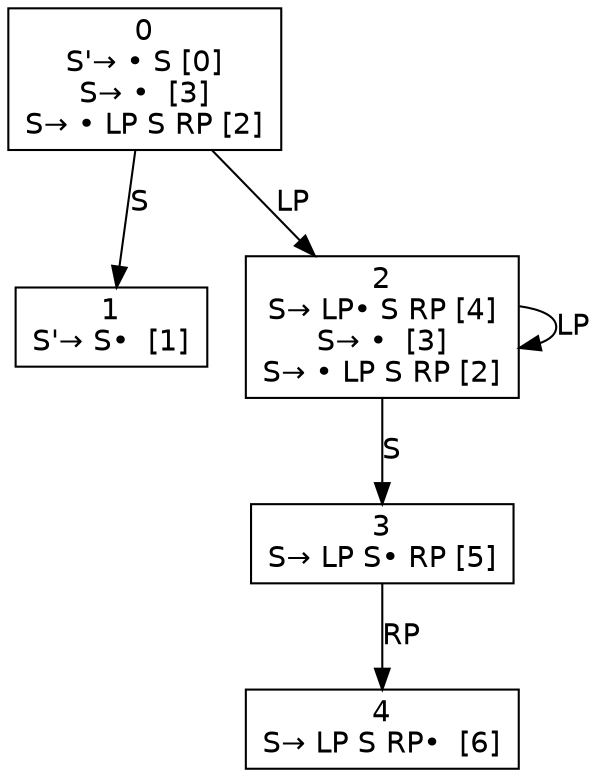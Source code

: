digraph d{
node [fontname=Helvetica,shape=box];
edge [fontname=Helvetica];
n0 [label=<0<br />S'→ • S [0]<br />S→ •  [3]<br />S→ • LP S RP [2]>];
n1 [label=<1<br />S'→ S•  [1]>];
n2 [label=<2<br />S→ LP• S RP [4]<br />S→ •  [3]<br />S→ • LP S RP [2]>];
n3 [label=<3<br />S→ LP S• RP [5]>];
n4 [label=<4<br />S→ LP S RP•  [6]>];
n0 -> n1 [label="S"];
n0 -> n2 [label="LP"];
n2 -> n3 [label="S"];
n2 -> n2 [label="LP"];
n3 -> n4 [label="RP"];
}